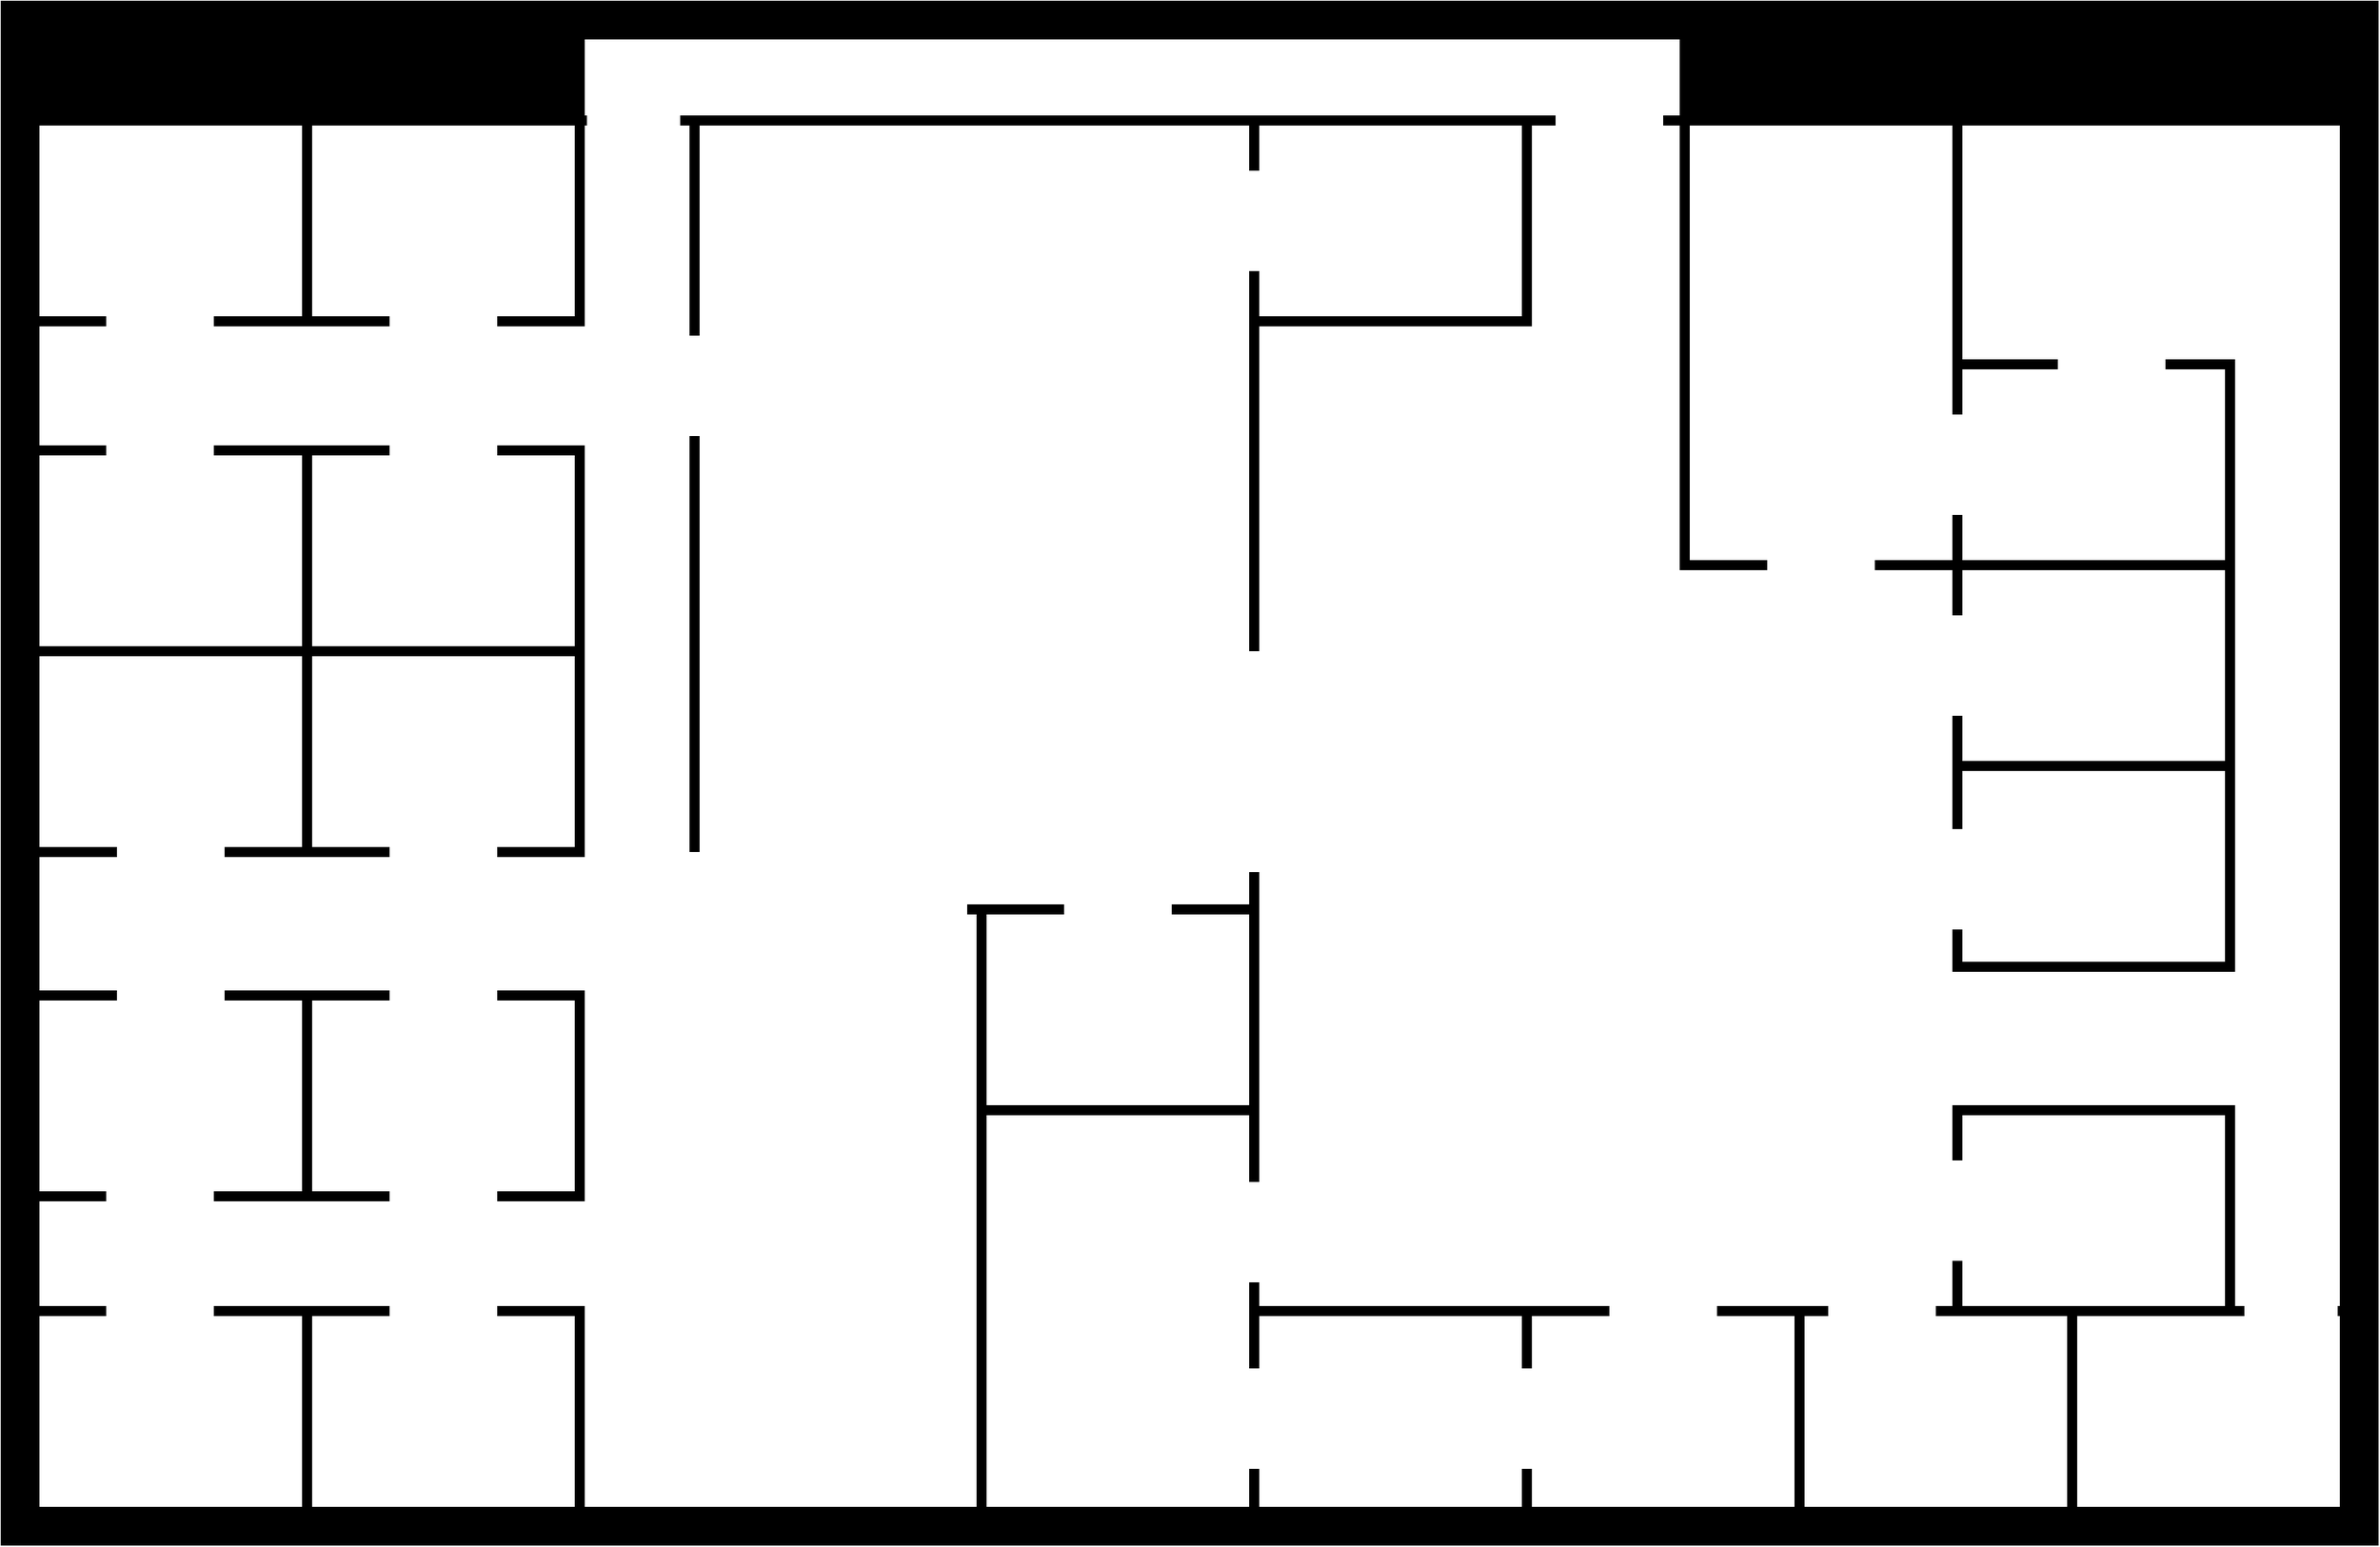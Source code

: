 <mxfile version="20.2.8" type="device"><diagram id="sC6Ao4ir6T2hAIXZP0cB" name="Page-1"><mxGraphModel dx="2700" dy="1528" grid="1" gridSize="10" guides="1" tooltips="1" connect="1" arrows="1" fold="1" page="1" pageScale="1" pageWidth="1654" pageHeight="1169" math="0" shadow="0"><root><mxCell id="0"/><mxCell id="1" parent="0"/><mxCell id="m-OcyghxQYBFVBWD9fok-1" value="" style="rounded=0;whiteSpace=wrap;html=1;strokeWidth=7;fillColor=#000000;" vertex="1" parent="1"><mxGeometry x="170" y="200" width="1650" height="1070" as="geometry"/></mxCell><mxCell id="oXk6saIbCKaP1NjGBYMt-22" value="" style="rounded=0;whiteSpace=wrap;html=1;fillColor=default;strokeWidth=7;" parent="1" vertex="1"><mxGeometry x="190" y="280" width="1610" height="970" as="geometry"/></mxCell><mxCell id="oXk6saIbCKaP1NjGBYMt-23" value="" style="rounded=0;whiteSpace=wrap;html=1;fillColor=default;strokeWidth=7;" parent="1" vertex="1"><mxGeometry x="650" y="440" width="190" height="140" as="geometry"/></mxCell><mxCell id="oXk6saIbCKaP1NjGBYMt-25" value="" style="rounded=0;whiteSpace=wrap;html=1;fillColor=default;strokeWidth=7;" parent="1" vertex="1"><mxGeometry x="1040" y="1110" width="190" height="140" as="geometry"/></mxCell><mxCell id="oXk6saIbCKaP1NjGBYMt-26" value="" style="rounded=0;whiteSpace=wrap;html=1;fillColor=default;strokeWidth=7;" parent="1" vertex="1"><mxGeometry x="1230" y="1110" width="190" height="140" as="geometry"/></mxCell><mxCell id="oXk6saIbCKaP1NjGBYMt-27" value="" style="rounded=0;whiteSpace=wrap;html=1;fillColor=default;strokeWidth=7;" parent="1" vertex="1"><mxGeometry x="1420" y="1110" width="190" height="140" as="geometry"/></mxCell><mxCell id="oXk6saIbCKaP1NjGBYMt-28" value="" style="rounded=0;whiteSpace=wrap;html=1;fillColor=default;strokeWidth=7;" parent="1" vertex="1"><mxGeometry x="1530" y="970" width="190" height="140" as="geometry"/></mxCell><mxCell id="oXk6saIbCKaP1NjGBYMt-29" value="" style="rounded=0;whiteSpace=wrap;html=1;fillColor=default;strokeWidth=7;" parent="1" vertex="1"><mxGeometry x="1530" y="730" width="190" height="140" as="geometry"/></mxCell><mxCell id="oXk6saIbCKaP1NjGBYMt-30" value="" style="rounded=0;whiteSpace=wrap;html=1;fillColor=default;strokeWidth=7;" parent="1" vertex="1"><mxGeometry x="1530" y="590" width="190" height="140" as="geometry"/></mxCell><mxCell id="oXk6saIbCKaP1NjGBYMt-31" value="" style="rounded=0;whiteSpace=wrap;html=1;fillColor=default;strokeWidth=7;" parent="1" vertex="1"><mxGeometry x="1530" y="450" width="190" height="140" as="geometry"/></mxCell><mxCell id="oXk6saIbCKaP1NjGBYMt-32" value="" style="rounded=0;whiteSpace=wrap;html=1;fillColor=default;strokeWidth=7;" parent="1" vertex="1"><mxGeometry x="1340" y="280" width="190" height="310" as="geometry"/></mxCell><mxCell id="oXk6saIbCKaP1NjGBYMt-33" value="" style="rounded=0;whiteSpace=wrap;html=1;fillColor=default;strokeWidth=7;" parent="1" vertex="1"><mxGeometry x="1040" y="280" width="190" height="140" as="geometry"/></mxCell><mxCell id="oXk6saIbCKaP1NjGBYMt-34" value="" style="rounded=0;whiteSpace=wrap;html=1;fillColor=default;strokeWidth=7;" parent="1" vertex="1"><mxGeometry x="1610" y="1110" width="190" height="140" as="geometry"/></mxCell><mxCell id="oXk6saIbCKaP1NjGBYMt-35" value="" style="rounded=0;whiteSpace=wrap;html=1;fillColor=default;strokeWidth=7;" parent="1" vertex="1"><mxGeometry x="850" y="970" width="190" height="280" as="geometry"/></mxCell><mxCell id="oXk6saIbCKaP1NjGBYMt-36" value="" style="rounded=0;whiteSpace=wrap;html=1;fillColor=default;strokeWidth=7;" parent="1" vertex="1"><mxGeometry x="850" y="830" width="190" height="140" as="geometry"/></mxCell><mxCell id="oXk6saIbCKaP1NjGBYMt-37" value="" style="rounded=0;whiteSpace=wrap;html=1;fillColor=default;strokeWidth=7;" parent="1" vertex="1"><mxGeometry x="650" y="280" width="390" height="550" as="geometry"/></mxCell><mxCell id="oXk6saIbCKaP1NjGBYMt-38" value="" style="rounded=0;whiteSpace=wrap;html=1;fillColor=default;strokeWidth=7;" parent="1" vertex="1"><mxGeometry x="380" y="280" width="190" height="140" as="geometry"/></mxCell><mxCell id="oXk6saIbCKaP1NjGBYMt-39" value="" style="rounded=0;whiteSpace=wrap;html=1;fillColor=default;strokeWidth=7;" parent="1" vertex="1"><mxGeometry x="380" y="510" width="190" height="140" as="geometry"/></mxCell><mxCell id="oXk6saIbCKaP1NjGBYMt-40" value="" style="rounded=0;whiteSpace=wrap;html=1;fillColor=default;strokeWidth=7;" parent="1" vertex="1"><mxGeometry x="380" y="650" width="190" height="140" as="geometry"/></mxCell><mxCell id="oXk6saIbCKaP1NjGBYMt-41" value="" style="rounded=0;whiteSpace=wrap;html=1;fillColor=default;strokeWidth=7;" parent="1" vertex="1"><mxGeometry x="380" y="890" width="190" height="140" as="geometry"/></mxCell><mxCell id="oXk6saIbCKaP1NjGBYMt-42" value="" style="rounded=0;whiteSpace=wrap;html=1;fillColor=default;strokeWidth=7;" parent="1" vertex="1"><mxGeometry x="380" y="1110" width="190" height="140" as="geometry"/></mxCell><mxCell id="oXk6saIbCKaP1NjGBYMt-43" value="" style="rounded=0;whiteSpace=wrap;html=1;fillColor=default;strokeWidth=7;" parent="1" vertex="1"><mxGeometry x="190" y="280" width="190" height="140" as="geometry"/></mxCell><mxCell id="oXk6saIbCKaP1NjGBYMt-44" value="" style="rounded=0;whiteSpace=wrap;html=1;fillColor=default;strokeWidth=7;" parent="1" vertex="1"><mxGeometry x="190" y="510" width="190" height="140" as="geometry"/></mxCell><mxCell id="oXk6saIbCKaP1NjGBYMt-45" value="" style="rounded=0;whiteSpace=wrap;html=1;fillColor=default;strokeWidth=7;" parent="1" vertex="1"><mxGeometry x="190" y="650" width="190" height="140" as="geometry"/></mxCell><mxCell id="oXk6saIbCKaP1NjGBYMt-46" value="" style="rounded=0;whiteSpace=wrap;html=1;fillColor=default;strokeWidth=7;" parent="1" vertex="1"><mxGeometry x="190" y="890" width="190" height="140" as="geometry"/></mxCell><mxCell id="oXk6saIbCKaP1NjGBYMt-47" value="" style="rounded=0;whiteSpace=wrap;html=1;fillColor=default;strokeWidth=7;" parent="1" vertex="1"><mxGeometry x="190" y="1110" width="190" height="140" as="geometry"/></mxCell><mxCell id="oXk6saIbCKaP1NjGBYMt-48" value="" style="rounded=0;whiteSpace=wrap;html=1;fillColor=default;strokeColor=none;strokeWidth=7;" parent="1" vertex="1"><mxGeometry x="640" y="790" width="200" height="54" as="geometry"/></mxCell><mxCell id="oXk6saIbCKaP1NjGBYMt-49" value="" style="rounded=0;whiteSpace=wrap;html=1;fillColor=default;strokeColor=none;strokeWidth=7;" parent="1" vertex="1"><mxGeometry x="940" y="650" width="210" height="154" as="geometry"/></mxCell><mxCell id="oXk6saIbCKaP1NjGBYMt-50" value="" style="rounded=0;whiteSpace=wrap;html=1;fillColor=default;strokeColor=none;strokeWidth=7;" parent="1" vertex="1"><mxGeometry x="570" y="430" width="210" height="70" as="geometry"/></mxCell><mxCell id="oXk6saIbCKaP1NjGBYMt-51" value="" style="rounded=0;whiteSpace=wrap;html=1;fillColor=default;strokeColor=none;strokeWidth=7;" parent="1" vertex="1"><mxGeometry x="240" y="370" width="75" height="210" as="geometry"/></mxCell><mxCell id="oXk6saIbCKaP1NjGBYMt-52" value="" style="rounded=0;whiteSpace=wrap;html=1;fillColor=default;strokeColor=none;strokeWidth=7;" parent="1" vertex="1"><mxGeometry x="437.5" y="360" width="75" height="210" as="geometry"/></mxCell><mxCell id="oXk6saIbCKaP1NjGBYMt-53" value="" style="rounded=0;whiteSpace=wrap;html=1;fillColor=default;strokeColor=none;strokeWidth=7;" parent="1" vertex="1"><mxGeometry x="247.5" y="730" width="75" height="210" as="geometry"/></mxCell><mxCell id="oXk6saIbCKaP1NjGBYMt-54" value="" style="rounded=0;whiteSpace=wrap;html=1;fillColor=default;strokeColor=none;strokeWidth=7;" parent="1" vertex="1"><mxGeometry x="437.5" y="760" width="75" height="210" as="geometry"/></mxCell><mxCell id="oXk6saIbCKaP1NjGBYMt-55" value="" style="rounded=0;whiteSpace=wrap;html=1;fillColor=default;strokeColor=none;strokeWidth=7;" parent="1" vertex="1"><mxGeometry x="240" y="990" width="75" height="210" as="geometry"/></mxCell><mxCell id="oXk6saIbCKaP1NjGBYMt-56" value="" style="rounded=0;whiteSpace=wrap;html=1;fillColor=default;strokeColor=none;strokeWidth=7;" parent="1" vertex="1"><mxGeometry x="437.5" y="970" width="75" height="210" as="geometry"/></mxCell><mxCell id="oXk6saIbCKaP1NjGBYMt-57" value="" style="rounded=0;whiteSpace=wrap;html=1;fillColor=default;strokeColor=none;strokeWidth=7;" parent="1" vertex="1"><mxGeometry x="907.5" y="679" width="75" height="210" as="geometry"/></mxCell><mxCell id="oXk6saIbCKaP1NjGBYMt-58" value="" style="rounded=0;whiteSpace=wrap;html=1;fillColor=default;strokeColor=none;strokeWidth=7;" parent="1" vertex="1"><mxGeometry x="1000" y="315" width="75" height="70" as="geometry"/></mxCell><mxCell id="oXk6saIbCKaP1NjGBYMt-60" value="" style="rounded=0;whiteSpace=wrap;html=1;fillColor=default;strokeColor=none;strokeWidth=7;" parent="1" vertex="1"><mxGeometry x="1000" y="1020" width="75" height="70" as="geometry"/></mxCell><mxCell id="oXk6saIbCKaP1NjGBYMt-61" value="" style="rounded=0;whiteSpace=wrap;html=1;fillColor=default;strokeColor=none;strokeWidth=7;" parent="1" vertex="1"><mxGeometry x="1000" y="1150" width="75" height="70" as="geometry"/></mxCell><mxCell id="oXk6saIbCKaP1NjGBYMt-62" value="" style="rounded=0;whiteSpace=wrap;html=1;fillColor=default;strokeColor=none;strokeWidth=7;" parent="1" vertex="1"><mxGeometry x="1190" y="1150" width="75" height="70" as="geometry"/></mxCell><mxCell id="oXk6saIbCKaP1NjGBYMt-63" value="" style="rounded=0;whiteSpace=wrap;html=1;fillColor=default;strokeColor=none;strokeWidth=7;" parent="1" vertex="1"><mxGeometry x="1287.5" y="1070" width="75" height="70" as="geometry"/></mxCell><mxCell id="oXk6saIbCKaP1NjGBYMt-64" value="" style="rounded=0;whiteSpace=wrap;html=1;fillColor=default;strokeColor=none;strokeWidth=7;" parent="1" vertex="1"><mxGeometry x="1440" y="1080" width="75" height="70" as="geometry"/></mxCell><mxCell id="oXk6saIbCKaP1NjGBYMt-65" value="" style="rounded=0;whiteSpace=wrap;html=1;fillColor=default;strokeColor=none;strokeWidth=7;" parent="1" vertex="1"><mxGeometry x="1500" y="1005" width="75" height="70" as="geometry"/></mxCell><mxCell id="oXk6saIbCKaP1NjGBYMt-66" value="" style="rounded=0;whiteSpace=wrap;html=1;fillColor=default;strokeColor=none;strokeWidth=7;" parent="1" vertex="1"><mxGeometry x="1730" y="1090" width="65" height="70" as="geometry"/></mxCell><mxCell id="oXk6saIbCKaP1NjGBYMt-67" value="" style="rounded=0;whiteSpace=wrap;html=1;fillColor=default;strokeColor=none;strokeWidth=7;" parent="1" vertex="1"><mxGeometry x="1490" y="774" width="75" height="70" as="geometry"/></mxCell><mxCell id="oXk6saIbCKaP1NjGBYMt-68" value="" style="rounded=0;whiteSpace=wrap;html=1;fillColor=default;strokeColor=none;strokeWidth=7;" parent="1" vertex="1"><mxGeometry x="1490" y="625" width="75" height="70" as="geometry"/></mxCell><mxCell id="oXk6saIbCKaP1NjGBYMt-69" value="" style="rounded=0;whiteSpace=wrap;html=1;fillColor=default;strokeColor=none;strokeWidth=7;" parent="1" vertex="1"><mxGeometry x="1397.5" y="555" width="75" height="70" as="geometry"/></mxCell><mxCell id="oXk6saIbCKaP1NjGBYMt-70" value="" style="rounded=0;whiteSpace=wrap;html=1;fillColor=default;strokeColor=none;strokeWidth=7;" parent="1" vertex="1"><mxGeometry x="1490" y="485" width="75" height="70" as="geometry"/></mxCell><mxCell id="oXk6saIbCKaP1NjGBYMt-71" value="" style="rounded=0;whiteSpace=wrap;html=1;fillColor=default;strokeColor=none;strokeWidth=7;" parent="1" vertex="1"><mxGeometry x="1600" y="415" width="75" height="70" as="geometry"/></mxCell><mxCell id="oXk6saIbCKaP1NjGBYMt-72" value="" style="rounded=0;whiteSpace=wrap;html=1;fillColor=default;strokeWidth=7;" parent="1" vertex="1"><mxGeometry x="570" y="220" width="770" height="60" as="geometry"/></mxCell><mxCell id="oXk6saIbCKaP1NjGBYMt-73" value="" style="rounded=0;whiteSpace=wrap;html=1;fillColor=default;strokeColor=none;strokeWidth=7;" parent="1" vertex="1"><mxGeometry x="575" y="245" width="65" height="70" as="geometry"/></mxCell><mxCell id="oXk6saIbCKaP1NjGBYMt-74" value="" style="rounded=0;whiteSpace=wrap;html=1;fillColor=default;strokeColor=none;strokeWidth=7;" parent="1" vertex="1"><mxGeometry x="1250" y="245" width="75" height="70" as="geometry"/></mxCell></root></mxGraphModel></diagram></mxfile>